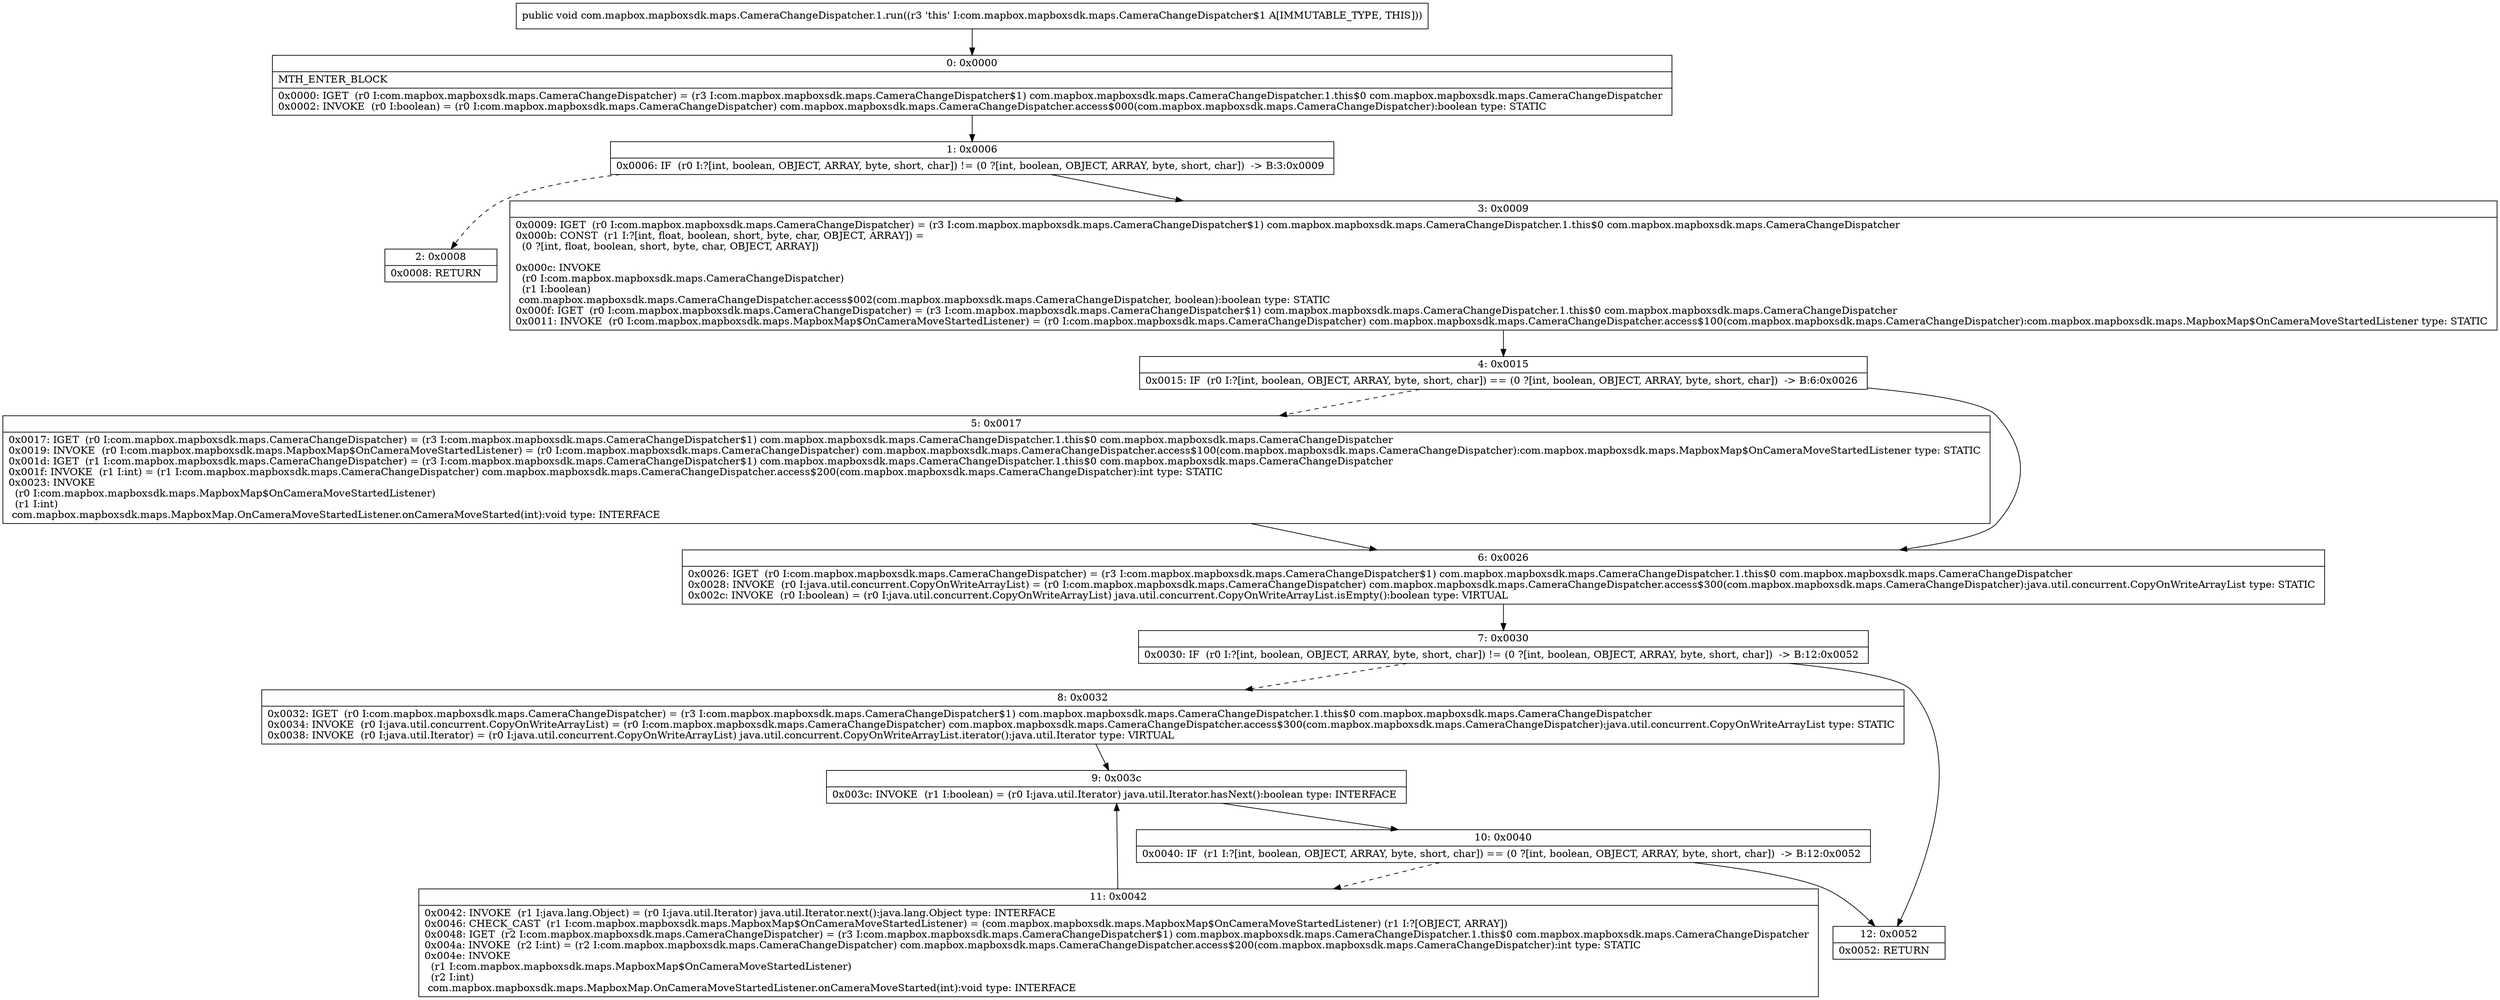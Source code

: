 digraph "CFG forcom.mapbox.mapboxsdk.maps.CameraChangeDispatcher.1.run()V" {
Node_0 [shape=record,label="{0\:\ 0x0000|MTH_ENTER_BLOCK\l|0x0000: IGET  (r0 I:com.mapbox.mapboxsdk.maps.CameraChangeDispatcher) = (r3 I:com.mapbox.mapboxsdk.maps.CameraChangeDispatcher$1) com.mapbox.mapboxsdk.maps.CameraChangeDispatcher.1.this$0 com.mapbox.mapboxsdk.maps.CameraChangeDispatcher \l0x0002: INVOKE  (r0 I:boolean) = (r0 I:com.mapbox.mapboxsdk.maps.CameraChangeDispatcher) com.mapbox.mapboxsdk.maps.CameraChangeDispatcher.access$000(com.mapbox.mapboxsdk.maps.CameraChangeDispatcher):boolean type: STATIC \l}"];
Node_1 [shape=record,label="{1\:\ 0x0006|0x0006: IF  (r0 I:?[int, boolean, OBJECT, ARRAY, byte, short, char]) != (0 ?[int, boolean, OBJECT, ARRAY, byte, short, char])  \-\> B:3:0x0009 \l}"];
Node_2 [shape=record,label="{2\:\ 0x0008|0x0008: RETURN   \l}"];
Node_3 [shape=record,label="{3\:\ 0x0009|0x0009: IGET  (r0 I:com.mapbox.mapboxsdk.maps.CameraChangeDispatcher) = (r3 I:com.mapbox.mapboxsdk.maps.CameraChangeDispatcher$1) com.mapbox.mapboxsdk.maps.CameraChangeDispatcher.1.this$0 com.mapbox.mapboxsdk.maps.CameraChangeDispatcher \l0x000b: CONST  (r1 I:?[int, float, boolean, short, byte, char, OBJECT, ARRAY]) = \l  (0 ?[int, float, boolean, short, byte, char, OBJECT, ARRAY])\l \l0x000c: INVOKE  \l  (r0 I:com.mapbox.mapboxsdk.maps.CameraChangeDispatcher)\l  (r1 I:boolean)\l com.mapbox.mapboxsdk.maps.CameraChangeDispatcher.access$002(com.mapbox.mapboxsdk.maps.CameraChangeDispatcher, boolean):boolean type: STATIC \l0x000f: IGET  (r0 I:com.mapbox.mapboxsdk.maps.CameraChangeDispatcher) = (r3 I:com.mapbox.mapboxsdk.maps.CameraChangeDispatcher$1) com.mapbox.mapboxsdk.maps.CameraChangeDispatcher.1.this$0 com.mapbox.mapboxsdk.maps.CameraChangeDispatcher \l0x0011: INVOKE  (r0 I:com.mapbox.mapboxsdk.maps.MapboxMap$OnCameraMoveStartedListener) = (r0 I:com.mapbox.mapboxsdk.maps.CameraChangeDispatcher) com.mapbox.mapboxsdk.maps.CameraChangeDispatcher.access$100(com.mapbox.mapboxsdk.maps.CameraChangeDispatcher):com.mapbox.mapboxsdk.maps.MapboxMap$OnCameraMoveStartedListener type: STATIC \l}"];
Node_4 [shape=record,label="{4\:\ 0x0015|0x0015: IF  (r0 I:?[int, boolean, OBJECT, ARRAY, byte, short, char]) == (0 ?[int, boolean, OBJECT, ARRAY, byte, short, char])  \-\> B:6:0x0026 \l}"];
Node_5 [shape=record,label="{5\:\ 0x0017|0x0017: IGET  (r0 I:com.mapbox.mapboxsdk.maps.CameraChangeDispatcher) = (r3 I:com.mapbox.mapboxsdk.maps.CameraChangeDispatcher$1) com.mapbox.mapboxsdk.maps.CameraChangeDispatcher.1.this$0 com.mapbox.mapboxsdk.maps.CameraChangeDispatcher \l0x0019: INVOKE  (r0 I:com.mapbox.mapboxsdk.maps.MapboxMap$OnCameraMoveStartedListener) = (r0 I:com.mapbox.mapboxsdk.maps.CameraChangeDispatcher) com.mapbox.mapboxsdk.maps.CameraChangeDispatcher.access$100(com.mapbox.mapboxsdk.maps.CameraChangeDispatcher):com.mapbox.mapboxsdk.maps.MapboxMap$OnCameraMoveStartedListener type: STATIC \l0x001d: IGET  (r1 I:com.mapbox.mapboxsdk.maps.CameraChangeDispatcher) = (r3 I:com.mapbox.mapboxsdk.maps.CameraChangeDispatcher$1) com.mapbox.mapboxsdk.maps.CameraChangeDispatcher.1.this$0 com.mapbox.mapboxsdk.maps.CameraChangeDispatcher \l0x001f: INVOKE  (r1 I:int) = (r1 I:com.mapbox.mapboxsdk.maps.CameraChangeDispatcher) com.mapbox.mapboxsdk.maps.CameraChangeDispatcher.access$200(com.mapbox.mapboxsdk.maps.CameraChangeDispatcher):int type: STATIC \l0x0023: INVOKE  \l  (r0 I:com.mapbox.mapboxsdk.maps.MapboxMap$OnCameraMoveStartedListener)\l  (r1 I:int)\l com.mapbox.mapboxsdk.maps.MapboxMap.OnCameraMoveStartedListener.onCameraMoveStarted(int):void type: INTERFACE \l}"];
Node_6 [shape=record,label="{6\:\ 0x0026|0x0026: IGET  (r0 I:com.mapbox.mapboxsdk.maps.CameraChangeDispatcher) = (r3 I:com.mapbox.mapboxsdk.maps.CameraChangeDispatcher$1) com.mapbox.mapboxsdk.maps.CameraChangeDispatcher.1.this$0 com.mapbox.mapboxsdk.maps.CameraChangeDispatcher \l0x0028: INVOKE  (r0 I:java.util.concurrent.CopyOnWriteArrayList) = (r0 I:com.mapbox.mapboxsdk.maps.CameraChangeDispatcher) com.mapbox.mapboxsdk.maps.CameraChangeDispatcher.access$300(com.mapbox.mapboxsdk.maps.CameraChangeDispatcher):java.util.concurrent.CopyOnWriteArrayList type: STATIC \l0x002c: INVOKE  (r0 I:boolean) = (r0 I:java.util.concurrent.CopyOnWriteArrayList) java.util.concurrent.CopyOnWriteArrayList.isEmpty():boolean type: VIRTUAL \l}"];
Node_7 [shape=record,label="{7\:\ 0x0030|0x0030: IF  (r0 I:?[int, boolean, OBJECT, ARRAY, byte, short, char]) != (0 ?[int, boolean, OBJECT, ARRAY, byte, short, char])  \-\> B:12:0x0052 \l}"];
Node_8 [shape=record,label="{8\:\ 0x0032|0x0032: IGET  (r0 I:com.mapbox.mapboxsdk.maps.CameraChangeDispatcher) = (r3 I:com.mapbox.mapboxsdk.maps.CameraChangeDispatcher$1) com.mapbox.mapboxsdk.maps.CameraChangeDispatcher.1.this$0 com.mapbox.mapboxsdk.maps.CameraChangeDispatcher \l0x0034: INVOKE  (r0 I:java.util.concurrent.CopyOnWriteArrayList) = (r0 I:com.mapbox.mapboxsdk.maps.CameraChangeDispatcher) com.mapbox.mapboxsdk.maps.CameraChangeDispatcher.access$300(com.mapbox.mapboxsdk.maps.CameraChangeDispatcher):java.util.concurrent.CopyOnWriteArrayList type: STATIC \l0x0038: INVOKE  (r0 I:java.util.Iterator) = (r0 I:java.util.concurrent.CopyOnWriteArrayList) java.util.concurrent.CopyOnWriteArrayList.iterator():java.util.Iterator type: VIRTUAL \l}"];
Node_9 [shape=record,label="{9\:\ 0x003c|0x003c: INVOKE  (r1 I:boolean) = (r0 I:java.util.Iterator) java.util.Iterator.hasNext():boolean type: INTERFACE \l}"];
Node_10 [shape=record,label="{10\:\ 0x0040|0x0040: IF  (r1 I:?[int, boolean, OBJECT, ARRAY, byte, short, char]) == (0 ?[int, boolean, OBJECT, ARRAY, byte, short, char])  \-\> B:12:0x0052 \l}"];
Node_11 [shape=record,label="{11\:\ 0x0042|0x0042: INVOKE  (r1 I:java.lang.Object) = (r0 I:java.util.Iterator) java.util.Iterator.next():java.lang.Object type: INTERFACE \l0x0046: CHECK_CAST  (r1 I:com.mapbox.mapboxsdk.maps.MapboxMap$OnCameraMoveStartedListener) = (com.mapbox.mapboxsdk.maps.MapboxMap$OnCameraMoveStartedListener) (r1 I:?[OBJECT, ARRAY]) \l0x0048: IGET  (r2 I:com.mapbox.mapboxsdk.maps.CameraChangeDispatcher) = (r3 I:com.mapbox.mapboxsdk.maps.CameraChangeDispatcher$1) com.mapbox.mapboxsdk.maps.CameraChangeDispatcher.1.this$0 com.mapbox.mapboxsdk.maps.CameraChangeDispatcher \l0x004a: INVOKE  (r2 I:int) = (r2 I:com.mapbox.mapboxsdk.maps.CameraChangeDispatcher) com.mapbox.mapboxsdk.maps.CameraChangeDispatcher.access$200(com.mapbox.mapboxsdk.maps.CameraChangeDispatcher):int type: STATIC \l0x004e: INVOKE  \l  (r1 I:com.mapbox.mapboxsdk.maps.MapboxMap$OnCameraMoveStartedListener)\l  (r2 I:int)\l com.mapbox.mapboxsdk.maps.MapboxMap.OnCameraMoveStartedListener.onCameraMoveStarted(int):void type: INTERFACE \l}"];
Node_12 [shape=record,label="{12\:\ 0x0052|0x0052: RETURN   \l}"];
MethodNode[shape=record,label="{public void com.mapbox.mapboxsdk.maps.CameraChangeDispatcher.1.run((r3 'this' I:com.mapbox.mapboxsdk.maps.CameraChangeDispatcher$1 A[IMMUTABLE_TYPE, THIS])) }"];
MethodNode -> Node_0;
Node_0 -> Node_1;
Node_1 -> Node_2[style=dashed];
Node_1 -> Node_3;
Node_3 -> Node_4;
Node_4 -> Node_5[style=dashed];
Node_4 -> Node_6;
Node_5 -> Node_6;
Node_6 -> Node_7;
Node_7 -> Node_8[style=dashed];
Node_7 -> Node_12;
Node_8 -> Node_9;
Node_9 -> Node_10;
Node_10 -> Node_11[style=dashed];
Node_10 -> Node_12;
Node_11 -> Node_9;
}

